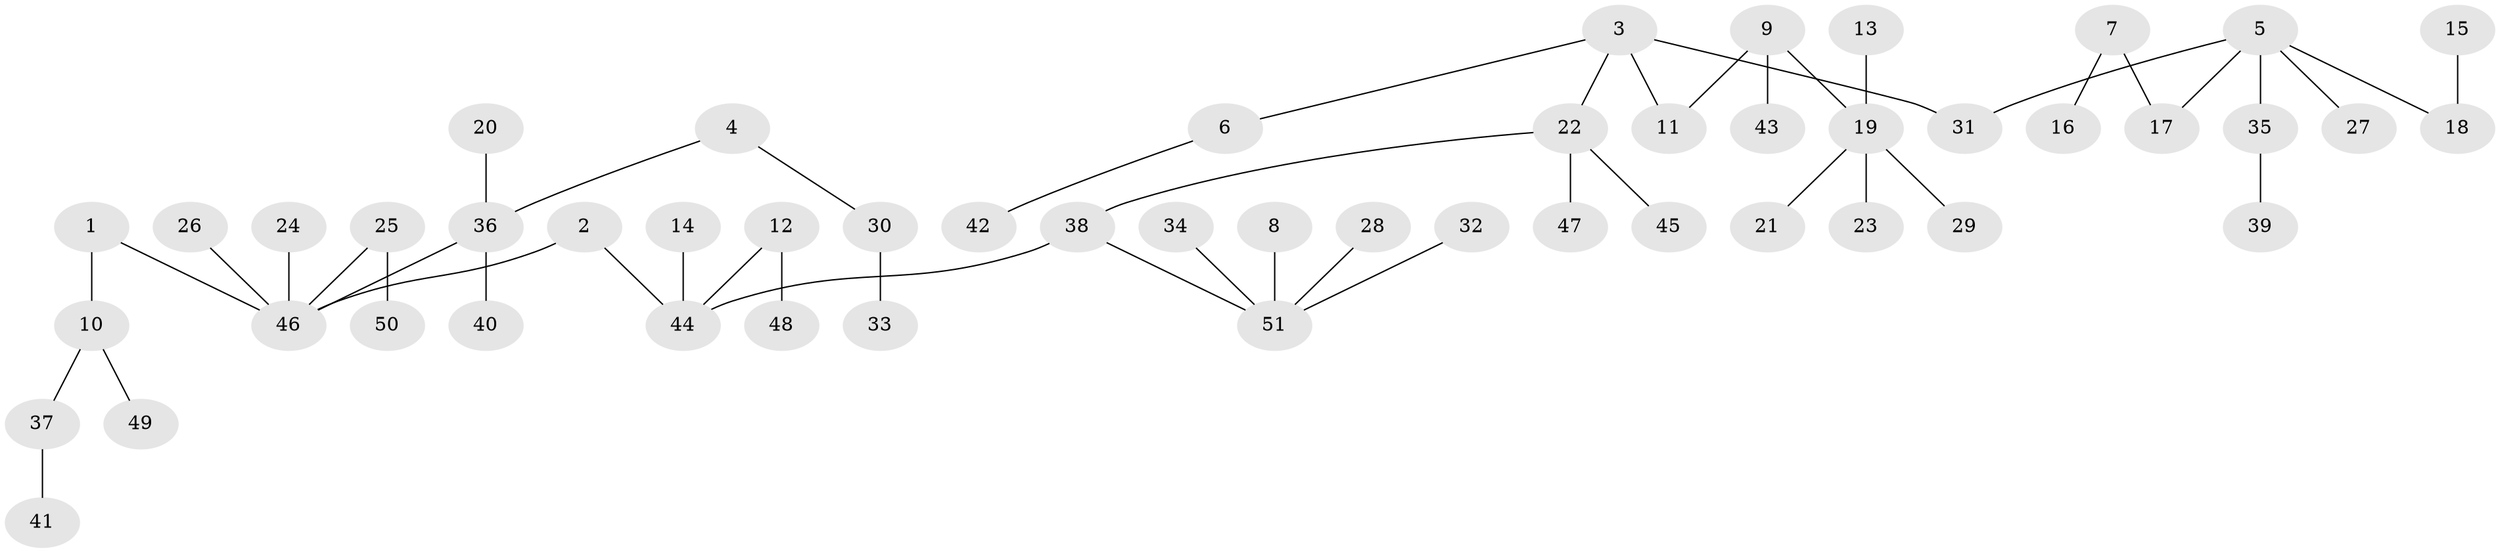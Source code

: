 // original degree distribution, {7: 0.011904761904761904, 2: 0.2261904761904762, 5: 0.05952380952380952, 6: 0.023809523809523808, 4: 0.011904761904761904, 3: 0.14285714285714285, 1: 0.5238095238095238}
// Generated by graph-tools (version 1.1) at 2025/37/03/04/25 23:37:24]
// undirected, 51 vertices, 50 edges
graph export_dot {
  node [color=gray90,style=filled];
  1;
  2;
  3;
  4;
  5;
  6;
  7;
  8;
  9;
  10;
  11;
  12;
  13;
  14;
  15;
  16;
  17;
  18;
  19;
  20;
  21;
  22;
  23;
  24;
  25;
  26;
  27;
  28;
  29;
  30;
  31;
  32;
  33;
  34;
  35;
  36;
  37;
  38;
  39;
  40;
  41;
  42;
  43;
  44;
  45;
  46;
  47;
  48;
  49;
  50;
  51;
  1 -- 10 [weight=1.0];
  1 -- 46 [weight=1.0];
  2 -- 44 [weight=1.0];
  2 -- 46 [weight=1.0];
  3 -- 6 [weight=1.0];
  3 -- 11 [weight=1.0];
  3 -- 22 [weight=1.0];
  3 -- 31 [weight=1.0];
  4 -- 30 [weight=1.0];
  4 -- 36 [weight=1.0];
  5 -- 17 [weight=1.0];
  5 -- 18 [weight=1.0];
  5 -- 27 [weight=1.0];
  5 -- 31 [weight=1.0];
  5 -- 35 [weight=1.0];
  6 -- 42 [weight=1.0];
  7 -- 16 [weight=1.0];
  7 -- 17 [weight=1.0];
  8 -- 51 [weight=1.0];
  9 -- 11 [weight=1.0];
  9 -- 19 [weight=1.0];
  9 -- 43 [weight=1.0];
  10 -- 37 [weight=1.0];
  10 -- 49 [weight=1.0];
  12 -- 44 [weight=1.0];
  12 -- 48 [weight=1.0];
  13 -- 19 [weight=1.0];
  14 -- 44 [weight=1.0];
  15 -- 18 [weight=1.0];
  19 -- 21 [weight=1.0];
  19 -- 23 [weight=1.0];
  19 -- 29 [weight=1.0];
  20 -- 36 [weight=1.0];
  22 -- 38 [weight=1.0];
  22 -- 45 [weight=1.0];
  22 -- 47 [weight=1.0];
  24 -- 46 [weight=1.0];
  25 -- 46 [weight=1.0];
  25 -- 50 [weight=1.0];
  26 -- 46 [weight=1.0];
  28 -- 51 [weight=1.0];
  30 -- 33 [weight=1.0];
  32 -- 51 [weight=1.0];
  34 -- 51 [weight=1.0];
  35 -- 39 [weight=1.0];
  36 -- 40 [weight=1.0];
  36 -- 46 [weight=1.0];
  37 -- 41 [weight=1.0];
  38 -- 44 [weight=1.0];
  38 -- 51 [weight=1.0];
}

